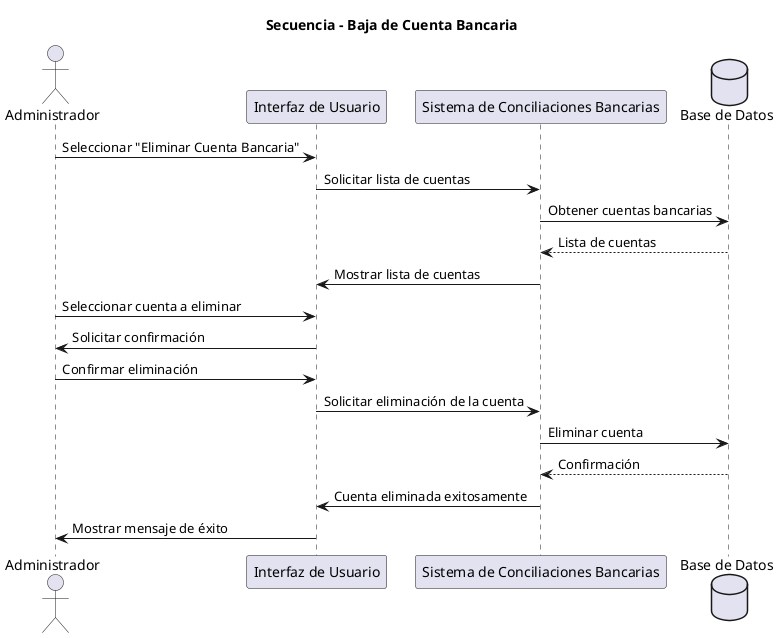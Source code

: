 @startuml BajaDeCuentaBancaria
title Secuencia - Baja de Cuenta Bancaria

actor Administrador as Admin
participant "Interfaz de Usuario" as UI
participant "Sistema de Conciliaciones Bancarias" as Sistema
database "Base de Datos" as BD

Admin -> UI: Seleccionar "Eliminar Cuenta Bancaria"
UI -> Sistema: Solicitar lista de cuentas
Sistema -> BD: Obtener cuentas bancarias
BD --> Sistema: Lista de cuentas
Sistema -> UI: Mostrar lista de cuentas
Admin -> UI: Seleccionar cuenta a eliminar
UI -> Admin: Solicitar confirmación
Admin -> UI: Confirmar eliminación
UI -> Sistema: Solicitar eliminación de la cuenta
Sistema -> BD: Eliminar cuenta
BD --> Sistema: Confirmación
Sistema -> UI: Cuenta eliminada exitosamente
UI -> Admin: Mostrar mensaje de éxito

@enduml